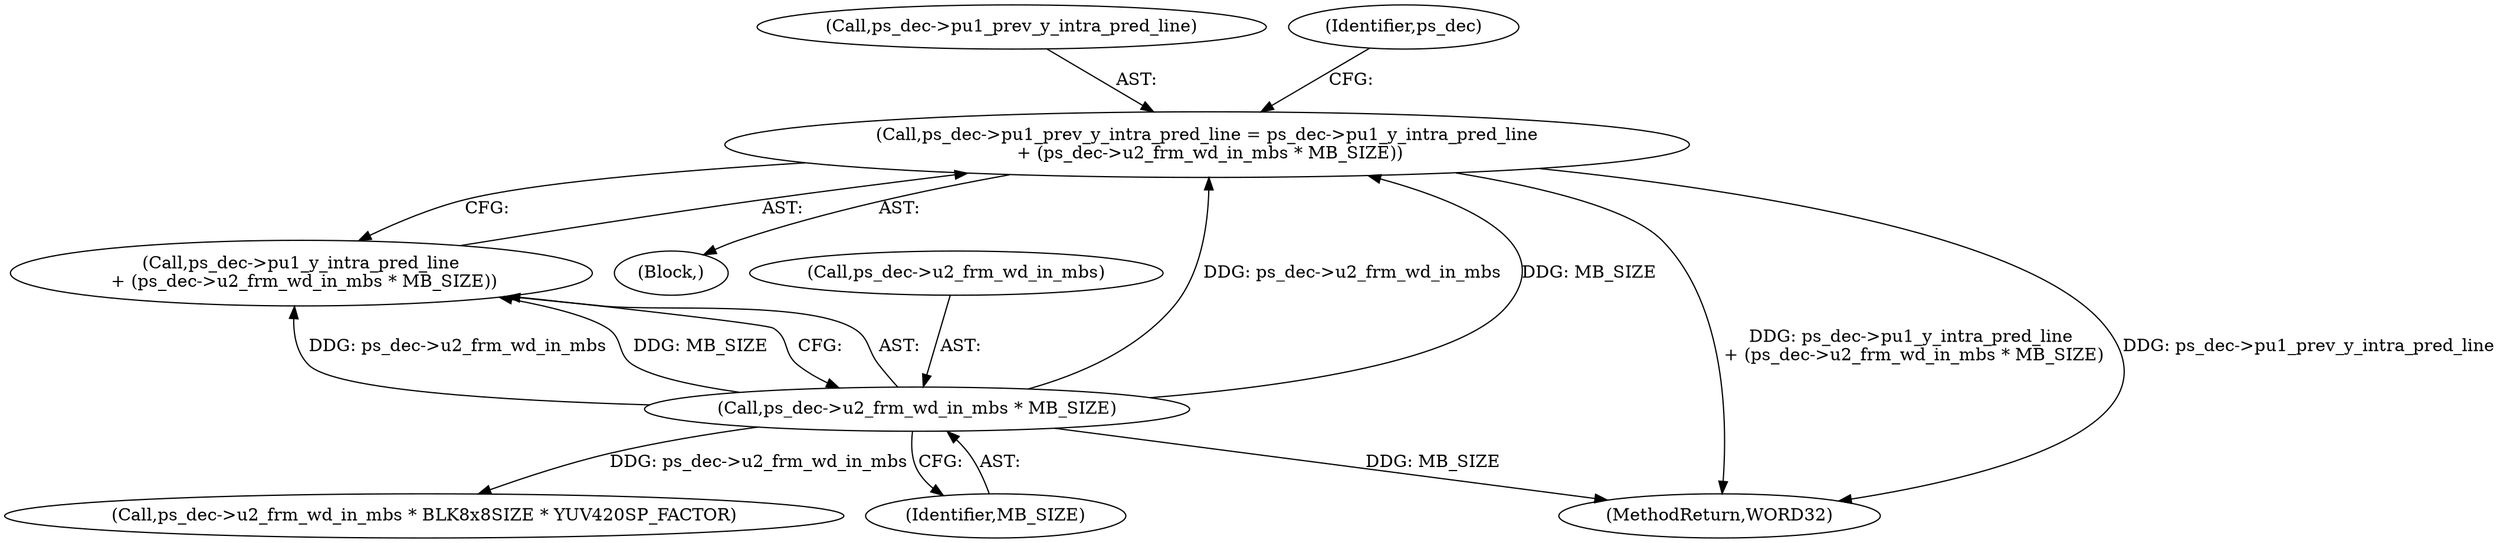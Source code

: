 digraph "0_Android_f634481e940421020e52f511c1fb34aac1db4b2f@integer" {
"1001641" [label="(Call,ps_dec->pu1_prev_y_intra_pred_line = ps_dec->pu1_y_intra_pred_line\n + (ps_dec->u2_frm_wd_in_mbs * MB_SIZE))"];
"1001649" [label="(Call,ps_dec->u2_frm_wd_in_mbs * MB_SIZE)"];
"1000141" [label="(Block,)"];
"1001653" [label="(Identifier,MB_SIZE)"];
"1001650" [label="(Call,ps_dec->u2_frm_wd_in_mbs)"];
"1001645" [label="(Call,ps_dec->pu1_y_intra_pred_line\n + (ps_dec->u2_frm_wd_in_mbs * MB_SIZE))"];
"1001662" [label="(Call,ps_dec->u2_frm_wd_in_mbs * BLK8x8SIZE * YUV420SP_FACTOR)"];
"1001649" [label="(Call,ps_dec->u2_frm_wd_in_mbs * MB_SIZE)"];
"1001642" [label="(Call,ps_dec->pu1_prev_y_intra_pred_line)"];
"1002154" [label="(MethodReturn,WORD32)"];
"1001641" [label="(Call,ps_dec->pu1_prev_y_intra_pred_line = ps_dec->pu1_y_intra_pred_line\n + (ps_dec->u2_frm_wd_in_mbs * MB_SIZE))"];
"1001656" [label="(Identifier,ps_dec)"];
"1001641" -> "1000141"  [label="AST: "];
"1001641" -> "1001645"  [label="CFG: "];
"1001642" -> "1001641"  [label="AST: "];
"1001645" -> "1001641"  [label="AST: "];
"1001656" -> "1001641"  [label="CFG: "];
"1001641" -> "1002154"  [label="DDG: ps_dec->pu1_y_intra_pred_line\n + (ps_dec->u2_frm_wd_in_mbs * MB_SIZE)"];
"1001641" -> "1002154"  [label="DDG: ps_dec->pu1_prev_y_intra_pred_line"];
"1001649" -> "1001641"  [label="DDG: ps_dec->u2_frm_wd_in_mbs"];
"1001649" -> "1001641"  [label="DDG: MB_SIZE"];
"1001649" -> "1001645"  [label="AST: "];
"1001649" -> "1001653"  [label="CFG: "];
"1001650" -> "1001649"  [label="AST: "];
"1001653" -> "1001649"  [label="AST: "];
"1001645" -> "1001649"  [label="CFG: "];
"1001649" -> "1002154"  [label="DDG: MB_SIZE"];
"1001649" -> "1001645"  [label="DDG: ps_dec->u2_frm_wd_in_mbs"];
"1001649" -> "1001645"  [label="DDG: MB_SIZE"];
"1001649" -> "1001662"  [label="DDG: ps_dec->u2_frm_wd_in_mbs"];
}
